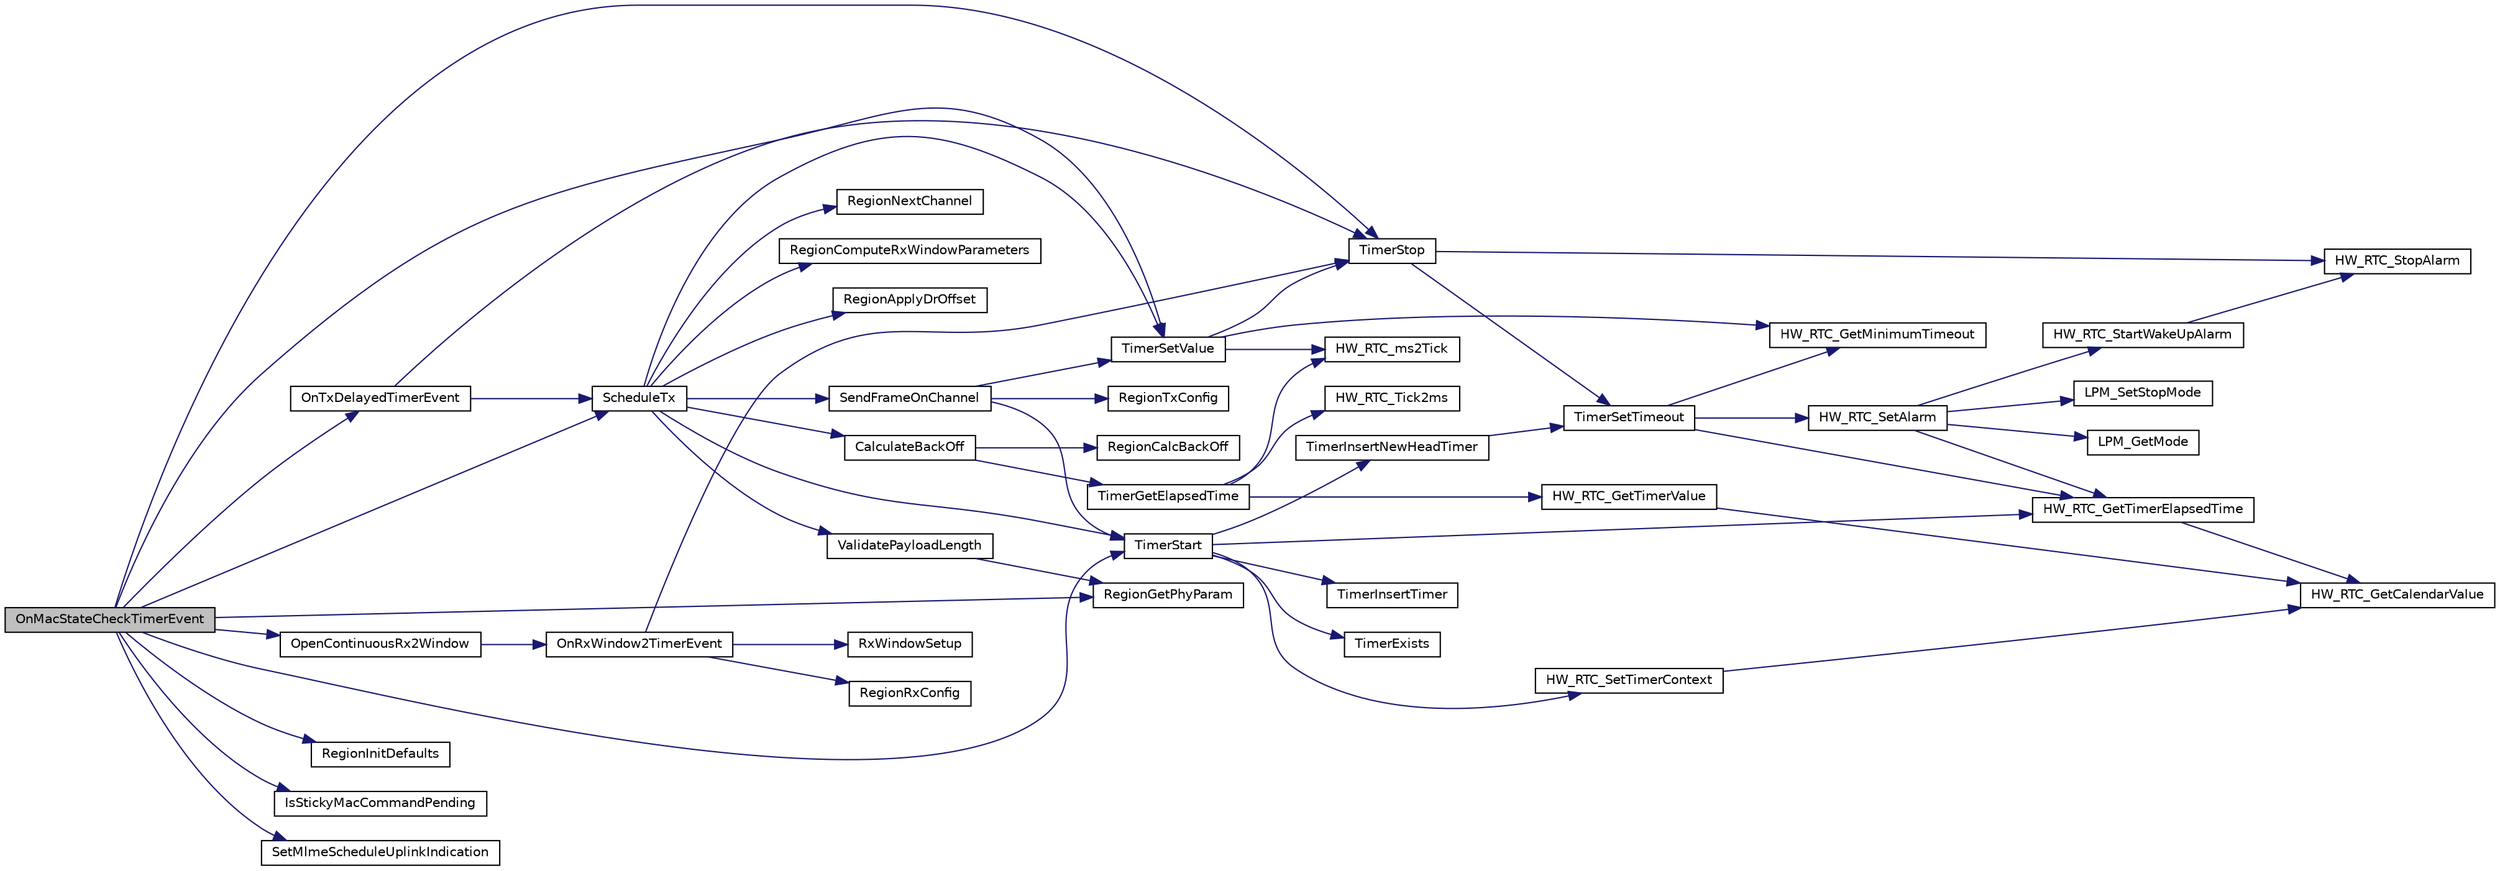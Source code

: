 digraph "OnMacStateCheckTimerEvent"
{
  edge [fontname="Helvetica",fontsize="10",labelfontname="Helvetica",labelfontsize="10"];
  node [fontname="Helvetica",fontsize="10",shape=record];
  rankdir="LR";
  Node96 [label="OnMacStateCheckTimerEvent",height=0.2,width=0.4,color="black", fillcolor="grey75", style="filled", fontcolor="black"];
  Node96 -> Node97 [color="midnightblue",fontsize="10",style="solid"];
  Node97 [label="TimerStop",height=0.2,width=0.4,color="black", fillcolor="white", style="filled",URL="$time_server_8c.html#a8ae899c4e8a9abf49d825d6959aa6bcb",tooltip="Stops and removes the timer object from the list of timer events "];
  Node97 -> Node98 [color="midnightblue",fontsize="10",style="solid"];
  Node98 [label="TimerSetTimeout",height=0.2,width=0.4,color="black", fillcolor="white", style="filled",URL="$time_server_8c.html#af90925c5246bd6bbc2863d08d4cca3a9",tooltip="Sets a timeout with the duration \"timestamp\" "];
  Node98 -> Node99 [color="midnightblue",fontsize="10",style="solid"];
  Node99 [label="HW_RTC_GetMinimumTimeout",height=0.2,width=0.4,color="black", fillcolor="white", style="filled",URL="$group___lory_s_d_k___r_t_c___functions.html#ga254f9e5c17daff978fef15be01021c51",tooltip="Return the minimum timeout the RTC is able to handle "];
  Node98 -> Node100 [color="midnightblue",fontsize="10",style="solid"];
  Node100 [label="HW_RTC_GetTimerElapsedTime",height=0.2,width=0.4,color="black", fillcolor="white", style="filled",URL="$group___lory_s_d_k___r_t_c___functions.html#ga7961116aa831950b62a413ecbbcfb02a",tooltip="Get the RTC timer elapsed time since the last Reference was set "];
  Node100 -> Node101 [color="midnightblue",fontsize="10",style="solid"];
  Node101 [label="HW_RTC_GetCalendarValue",height=0.2,width=0.4,color="black", fillcolor="white", style="filled",URL="$group___lory_s_d_k___r_t_c___functions.html#gaf81b8dc866a5c7b125355b55e3953387",tooltip="get current time from calendar in ticks "];
  Node98 -> Node102 [color="midnightblue",fontsize="10",style="solid"];
  Node102 [label="HW_RTC_SetAlarm",height=0.2,width=0.4,color="black", fillcolor="white", style="filled",URL="$group___lory_s_d_k___r_t_c___functions.html#ga09cec56d54c13de658fafdd003390771",tooltip="Set the alarm "];
  Node102 -> Node100 [color="midnightblue",fontsize="10",style="solid"];
  Node102 -> Node103 [color="midnightblue",fontsize="10",style="solid"];
  Node103 [label="LPM_SetStopMode",height=0.2,width=0.4,color="black", fillcolor="white", style="filled",URL="$low__power__manager_8c.html#ac8a0ff787d7d417b9e1f0697a1d5fd6d",tooltip="This API notifies the low power manager if the specified user allows the Off mode or not..."];
  Node102 -> Node104 [color="midnightblue",fontsize="10",style="solid"];
  Node104 [label="LPM_GetMode",height=0.2,width=0.4,color="black", fillcolor="white", style="filled",URL="$low__power__manager_8c.html#ae9107e412181f10977b724c346cebd45",tooltip="This API returns the Low Power Mode selected that will be applied when the system will enter low powe..."];
  Node102 -> Node105 [color="midnightblue",fontsize="10",style="solid"];
  Node105 [label="HW_RTC_StartWakeUpAlarm",height=0.2,width=0.4,color="black", fillcolor="white", style="filled",URL="$group___lory_s_d_k___r_t_c___functions.html#ga60703fcfc4abd73a2efc980e8bb6ad27",tooltip="start wake up alarm "];
  Node105 -> Node106 [color="midnightblue",fontsize="10",style="solid"];
  Node106 [label="HW_RTC_StopAlarm",height=0.2,width=0.4,color="black", fillcolor="white", style="filled",URL="$group___lory_s_d_k___r_t_c___functions.html#ga227be06e4dc1332d46ff12519db183b5",tooltip="Stop the Alarm "];
  Node97 -> Node106 [color="midnightblue",fontsize="10",style="solid"];
  Node96 -> Node107 [color="midnightblue",fontsize="10",style="solid"];
  Node107 [label="OnTxDelayedTimerEvent",height=0.2,width=0.4,color="black", fillcolor="white", style="filled",URL="$_lo_ra_mac_8c.html#aff2188867ec43982ec7701c4815bc0ba",tooltip="Function executed on duty cycle delayed Tx timer event "];
  Node107 -> Node97 [color="midnightblue",fontsize="10",style="solid"];
  Node107 -> Node108 [color="midnightblue",fontsize="10",style="solid"];
  Node108 [label="ScheduleTx",height=0.2,width=0.4,color="black", fillcolor="white", style="filled",URL="$_lo_ra_mac_8c.html#afac9f47df560a2c63ebe868fcf531716"];
  Node108 -> Node109 [color="midnightblue",fontsize="10",style="solid"];
  Node109 [label="CalculateBackOff",height=0.2,width=0.4,color="black", fillcolor="white", style="filled",URL="$_lo_ra_mac_8c.html#ab13ebc898e6d4ecbb3deb43bf12e22cf"];
  Node109 -> Node110 [color="midnightblue",fontsize="10",style="solid"];
  Node110 [label="TimerGetElapsedTime",height=0.2,width=0.4,color="black", fillcolor="white", style="filled",URL="$time_server_8c.html#a9ca7e27f3d6474daff63f2e093a2e91e",tooltip="Return the Time elapsed since a fix moment in Time "];
  Node110 -> Node111 [color="midnightblue",fontsize="10",style="solid"];
  Node111 [label="HW_RTC_GetTimerValue",height=0.2,width=0.4,color="black", fillcolor="white", style="filled",URL="$group___lory_s_d_k___r_t_c___functions.html#gad0d80bf1ac3a9704f4b4b9d672f38daa",tooltip="Get the RTC timer value "];
  Node111 -> Node101 [color="midnightblue",fontsize="10",style="solid"];
  Node110 -> Node112 [color="midnightblue",fontsize="10",style="solid"];
  Node112 [label="HW_RTC_ms2Tick",height=0.2,width=0.4,color="black", fillcolor="white", style="filled",URL="$group___lory_s_d_k___r_t_c___functions.html#gab105bfcf0c8b346a1b20b158b8f8a86e",tooltip="converts time in ms to time in ticks "];
  Node110 -> Node113 [color="midnightblue",fontsize="10",style="solid"];
  Node113 [label="HW_RTC_Tick2ms",height=0.2,width=0.4,color="black", fillcolor="white", style="filled",URL="$group___lory_s_d_k___r_t_c___functions.html#ga8db2858eda135777ea359e20185c8524",tooltip="converts time in ticks to time in ms "];
  Node109 -> Node114 [color="midnightblue",fontsize="10",style="solid"];
  Node114 [label="RegionCalcBackOff",height=0.2,width=0.4,color="black", fillcolor="white", style="filled",URL="$group___r_e_g_i_o_n.html#ga07cfd135a3e8f85e15a5424c07f71d67",tooltip="Calculates the back-off time. "];
  Node108 -> Node115 [color="midnightblue",fontsize="10",style="solid"];
  Node115 [label="RegionNextChannel",height=0.2,width=0.4,color="black", fillcolor="white", style="filled",URL="$group___r_e_g_i_o_n.html#ga627b895f8bdd552639820ddfcfaa698e",tooltip="Searches and set the next random available channel "];
  Node108 -> Node116 [color="midnightblue",fontsize="10",style="solid"];
  Node116 [label="TimerSetValue",height=0.2,width=0.4,color="black", fillcolor="white", style="filled",URL="$time_server_8c.html#ad56c30124de6deefb3e32bbee2a4ba46",tooltip="Set timer new timeout value "];
  Node116 -> Node112 [color="midnightblue",fontsize="10",style="solid"];
  Node116 -> Node97 [color="midnightblue",fontsize="10",style="solid"];
  Node116 -> Node99 [color="midnightblue",fontsize="10",style="solid"];
  Node108 -> Node117 [color="midnightblue",fontsize="10",style="solid"];
  Node117 [label="TimerStart",height=0.2,width=0.4,color="black", fillcolor="white", style="filled",URL="$time_server_8c.html#acd2c1f05aa1976f3bbedd389c8710a78",tooltip="Starts and adds the timer object to the list of timer events "];
  Node117 -> Node118 [color="midnightblue",fontsize="10",style="solid"];
  Node118 [label="TimerExists",height=0.2,width=0.4,color="black", fillcolor="white", style="filled",URL="$time_server_8c.html#a496e7edd41e6441d879e27d0043444f5",tooltip="Check if the Object to be added is not already in the list "];
  Node117 -> Node119 [color="midnightblue",fontsize="10",style="solid"];
  Node119 [label="HW_RTC_SetTimerContext",height=0.2,width=0.4,color="black", fillcolor="white", style="filled",URL="$group___lory_s_d_k___r_t_c___functions.html#gad0a54228cfe8473d90b901ebd76de1d5",tooltip="Set the RTC timer Reference "];
  Node119 -> Node101 [color="midnightblue",fontsize="10",style="solid"];
  Node117 -> Node120 [color="midnightblue",fontsize="10",style="solid"];
  Node120 [label="TimerInsertNewHeadTimer",height=0.2,width=0.4,color="black", fillcolor="white", style="filled",URL="$time_server_8c.html#abeff03f3b0a3356be8c833bb93d24458",tooltip="Adds or replace the head timer of the list. "];
  Node120 -> Node98 [color="midnightblue",fontsize="10",style="solid"];
  Node117 -> Node100 [color="midnightblue",fontsize="10",style="solid"];
  Node117 -> Node121 [color="midnightblue",fontsize="10",style="solid"];
  Node121 [label="TimerInsertTimer",height=0.2,width=0.4,color="black", fillcolor="white", style="filled",URL="$time_server_8c.html#a0901cb54acad3ea19d052c0d00d547e3",tooltip="Adds a timer to the list. "];
  Node108 -> Node122 [color="midnightblue",fontsize="10",style="solid"];
  Node122 [label="RegionComputeRxWindowParameters",height=0.2,width=0.4,color="black", fillcolor="white", style="filled",URL="$group___r_e_g_i_o_n.html#gabd3eb4e7db9b7987fabb9568f733a2b9"];
  Node108 -> Node123 [color="midnightblue",fontsize="10",style="solid"];
  Node123 [label="RegionApplyDrOffset",height=0.2,width=0.4,color="black", fillcolor="white", style="filled",URL="$group___r_e_g_i_o_n.html#gab62221e1ca566a89f4b450b30bfb95a7",tooltip="Computes new datarate according to the given offset "];
  Node108 -> Node124 [color="midnightblue",fontsize="10",style="solid"];
  Node124 [label="ValidatePayloadLength",height=0.2,width=0.4,color="black", fillcolor="white", style="filled",URL="$_lo_ra_mac_8c.html#ab496fc8c52b4322c7735a8a38c815c89",tooltip="Validates if the payload fits into the frame, taking the datarate into account. "];
  Node124 -> Node125 [color="midnightblue",fontsize="10",style="solid"];
  Node125 [label="RegionGetPhyParam",height=0.2,width=0.4,color="black", fillcolor="white", style="filled",URL="$group___r_e_g_i_o_n.html#gafbd084611ba512035a6cbe7f3aa5857b",tooltip="The function gets a value of a specific phy attribute. "];
  Node108 -> Node126 [color="midnightblue",fontsize="10",style="solid"];
  Node126 [label="SendFrameOnChannel",height=0.2,width=0.4,color="black", fillcolor="white", style="filled",URL="$_lo_ra_mac_8c.html#a2a974677f0401e2575148082667331de",tooltip="LoRaMAC layer prepared frame buffer transmission with channel specification "];
  Node126 -> Node127 [color="midnightblue",fontsize="10",style="solid"];
  Node127 [label="RegionTxConfig",height=0.2,width=0.4,color="black", fillcolor="white", style="filled",URL="$group___r_e_g_i_o_n.html#ga9a4b01301e0f6f6880dc6a651c062ad0",tooltip="TX configuration. "];
  Node126 -> Node116 [color="midnightblue",fontsize="10",style="solid"];
  Node126 -> Node117 [color="midnightblue",fontsize="10",style="solid"];
  Node96 -> Node125 [color="midnightblue",fontsize="10",style="solid"];
  Node96 -> Node108 [color="midnightblue",fontsize="10",style="solid"];
  Node96 -> Node128 [color="midnightblue",fontsize="10",style="solid"];
  Node128 [label="RegionInitDefaults",height=0.2,width=0.4,color="black", fillcolor="white", style="filled",URL="$group___r_e_g_i_o_n.html#ga54b1b27a8431cd146b4dc33a894ee6db",tooltip="Initializes the channels masks and the channels. "];
  Node96 -> Node129 [color="midnightblue",fontsize="10",style="solid"];
  Node129 [label="IsStickyMacCommandPending",height=0.2,width=0.4,color="black", fillcolor="white", style="filled",URL="$_lo_ra_mac_8c.html#a15148f975932c7dbc2ed3effb1803e9e",tooltip="Verifies if sticky MAC commands are pending. "];
  Node96 -> Node130 [color="midnightblue",fontsize="10",style="solid"];
  Node130 [label="SetMlmeScheduleUplinkIndication",height=0.2,width=0.4,color="black", fillcolor="white", style="filled",URL="$_lo_ra_mac_8c.html#ab0c0f938f7421b03f6890047f20df489",tooltip="Configures the events to trigger an MLME-Indication with a MLME type of MLME_SCHEDULE_UPLINK. "];
  Node96 -> Node116 [color="midnightblue",fontsize="10",style="solid"];
  Node96 -> Node117 [color="midnightblue",fontsize="10",style="solid"];
  Node96 -> Node131 [color="midnightblue",fontsize="10",style="solid"];
  Node131 [label="OpenContinuousRx2Window",height=0.2,width=0.4,color="black", fillcolor="white", style="filled",URL="$_lo_ra_mac_8c.html#aeadfc508b9129926685664bc456db4f6",tooltip="Opens up a continuous RX 2 window. This is used for class c devices. "];
  Node131 -> Node132 [color="midnightblue",fontsize="10",style="solid"];
  Node132 [label="OnRxWindow2TimerEvent",height=0.2,width=0.4,color="black", fillcolor="white", style="filled",URL="$_lo_ra_mac_8c.html#a280d52c79c5de2428ef3f1e361043b23",tooltip="Function executed on second Rx window timer event "];
  Node132 -> Node97 [color="midnightblue",fontsize="10",style="solid"];
  Node132 -> Node133 [color="midnightblue",fontsize="10",style="solid"];
  Node133 [label="RegionRxConfig",height=0.2,width=0.4,color="black", fillcolor="white", style="filled",URL="$group___r_e_g_i_o_n.html#gaf89984d30239d6597190409068031465",tooltip="Configuration of the RX windows. "];
  Node132 -> Node134 [color="midnightblue",fontsize="10",style="solid"];
  Node134 [label="RxWindowSetup",height=0.2,width=0.4,color="black", fillcolor="white", style="filled",URL="$_lo_ra_mac_8c.html#a665f9a0f2130f97e3a3cc3ba8c14c208",tooltip="Initializes and opens the reception window "];
}
